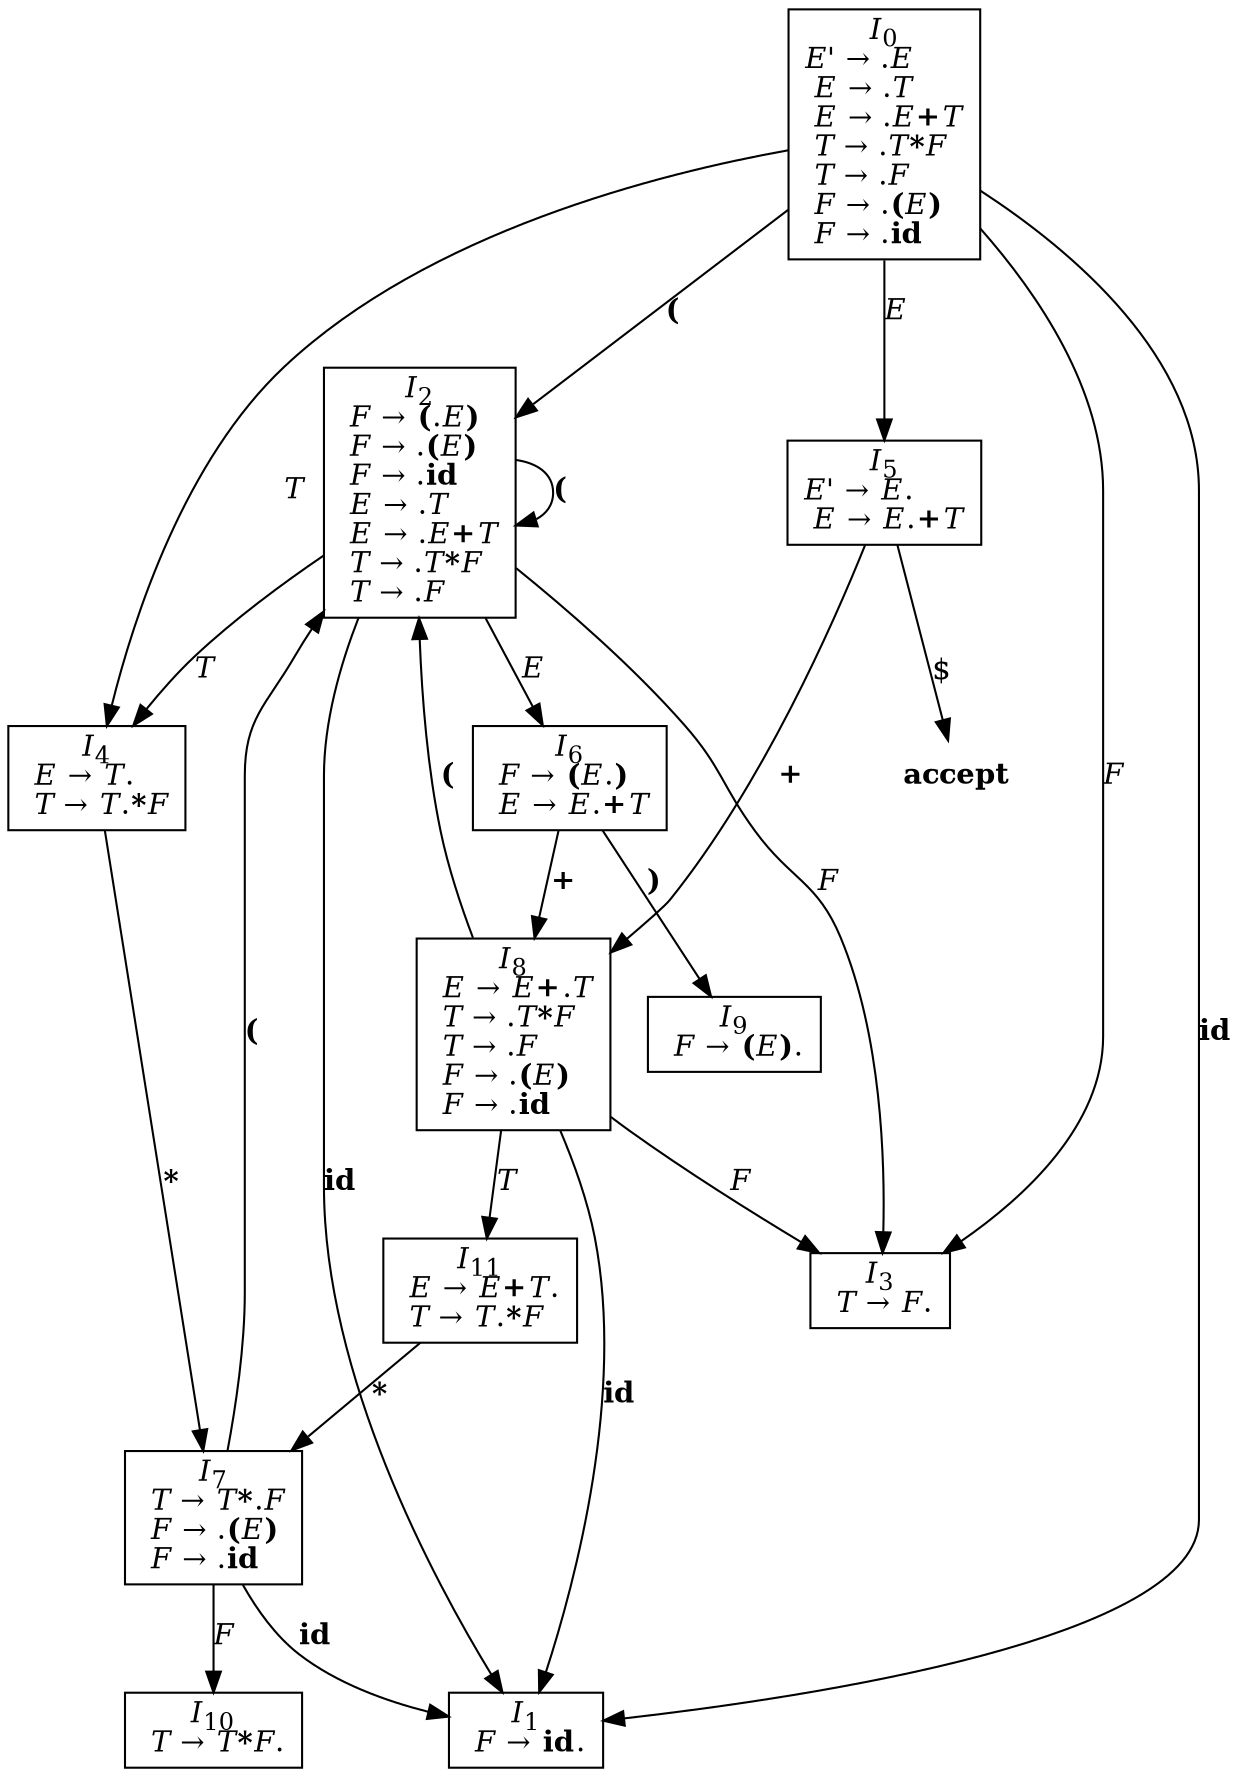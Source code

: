 digraph automaton {
	node [shape=record]
	I0 [label=<<I>I</I><SUB>0</SUB><BR/><I>E'</I> &#8594; .<I>E</I><BR ALIGN="LEFT"/><I> E</I> &#8594; .<I>T</I><BR ALIGN="LEFT"/><I> E</I> &#8594; .<I>E</I><B>+</B><I>T</I><BR ALIGN="LEFT"/><I> T</I> &#8594; .<I>T</I><B>*</B><I>F</I><BR ALIGN="LEFT"/><I> T</I> &#8594; .<I>F</I><BR ALIGN="LEFT"/><I> F</I> &#8594; .<B>(</B><I>E</I><B>)</B><BR ALIGN="LEFT"/><I> F</I> &#8594; .<B>id</B><BR ALIGN="LEFT"/>>]
	I1 [label=<<I>I</I><SUB>1</SUB><BR/><I> F</I> &#8594; <B>id</B>.<BR ALIGN="LEFT"/>>]
	I2 [label=<<I>I</I><SUB>2</SUB><BR/><I> F</I> &#8594; <B>(</B>.<I>E</I><B>)</B><BR ALIGN="LEFT"/><I> F</I> &#8594; .<B>(</B><I>E</I><B>)</B><BR ALIGN="LEFT"/><I> F</I> &#8594; .<B>id</B><BR ALIGN="LEFT"/><I> E</I> &#8594; .<I>T</I><BR ALIGN="LEFT"/><I> E</I> &#8594; .<I>E</I><B>+</B><I>T</I><BR ALIGN="LEFT"/><I> T</I> &#8594; .<I>T</I><B>*</B><I>F</I><BR ALIGN="LEFT"/><I> T</I> &#8594; .<I>F</I><BR ALIGN="LEFT"/>>]
	I3 [label=<<I>I</I><SUB>3</SUB><BR/><I> T</I> &#8594; <I>F</I>.<BR ALIGN="LEFT"/>>]
	I4 [label=<<I>I</I><SUB>4</SUB><BR/><I> E</I> &#8594; <I>T</I>.<BR ALIGN="LEFT"/><I> T</I> &#8594; <I>T</I>.<B>*</B><I>F</I><BR ALIGN="LEFT"/>>]
	I5 [label=<<I>I</I><SUB>5</SUB><BR/><I>E'</I> &#8594; <I>E</I>.<BR ALIGN="LEFT"/><I> E</I> &#8594; <I>E</I>.<B>+</B><I>T</I><BR ALIGN="LEFT"/>>]
	I6 [label=<<I>I</I><SUB>6</SUB><BR/><I> F</I> &#8594; <B>(</B><I>E</I>.<B>)</B><BR ALIGN="LEFT"/><I> E</I> &#8594; <I>E</I>.<B>+</B><I>T</I><BR ALIGN="LEFT"/>>]
	I7 [label=<<I>I</I><SUB>7</SUB><BR/><I> T</I> &#8594; <I>T</I><B>*</B>.<I>F</I><BR ALIGN="LEFT"/><I> F</I> &#8594; .<B>(</B><I>E</I><B>)</B><BR ALIGN="LEFT"/><I> F</I> &#8594; .<B>id</B><BR ALIGN="LEFT"/>>]
	I8 [label=<<I>I</I><SUB>8</SUB><BR/><I> E</I> &#8594; <I>E</I><B>+</B>.<I>T</I><BR ALIGN="LEFT"/><I> T</I> &#8594; .<I>T</I><B>*</B><I>F</I><BR ALIGN="LEFT"/><I> T</I> &#8594; .<I>F</I><BR ALIGN="LEFT"/><I> F</I> &#8594; .<B>(</B><I>E</I><B>)</B><BR ALIGN="LEFT"/><I> F</I> &#8594; .<B>id</B><BR ALIGN="LEFT"/>>]
	I9 [label=<<I>I</I><SUB>9</SUB><BR/><I> F</I> &#8594; <B>(</B><I>E</I><B>)</B>.<BR ALIGN="LEFT"/>>]
	I10 [label=<<I>I</I><SUB>10</SUB><BR/><I> T</I> &#8594; <I>T</I><B>*</B><I>F</I>.<BR ALIGN="LEFT"/>>]
	I11 [label=<<I>I</I><SUB>11</SUB><BR/><I> E</I> &#8594; <I>E</I><B>+</B><I>T</I>.<BR ALIGN="LEFT"/><I> T</I> &#8594; <I>T</I>.<B>*</B><I>F</I><BR ALIGN="LEFT"/>>]
	I0 -> I1 [label=<<B>id</B>>]
	I0 -> I2 [label=<<B>(</B>>]
	I0 -> I5 [label=<<I>E</I>>]
	I0 -> I4 [label=<<I>T</I>>]
	I0 -> I3 [label=<<I>F</I>>]
	I2 -> I1 [label=<<B>id</B>>]
	I2 -> I2 [label=<<B>(</B>>]
	I2 -> I6 [label=<<I>E</I>>]
	I2 -> I4 [label=<<I>T</I>>]
	I2 -> I3 [label=<<I>F</I>>]
	I4 -> I7 [label=<<B>*</B>>]
	I5 -> I8 [label=<<B>+</B>>]
	acc [label=<<B>accept</B>> shape=none]
	I5 -> acc [label="$"]
	I6 -> I8 [label=<<B>+</B>>]
	I6 -> I9 [label=<<B>)</B>>]
	I7 -> I1 [label=<<B>id</B>>]
	I7 -> I2 [label=<<B>(</B>>]
	I7 -> I10 [label=<<I>F</I>>]
	I8 -> I1 [label=<<B>id</B>>]
	I8 -> I2 [label=<<B>(</B>>]
	I8 -> I11 [label=<<I>T</I>>]
	I8 -> I3 [label=<<I>F</I>>]
	I11 -> I7 [label=<<B>*</B>>]
}
